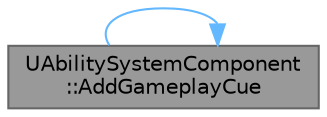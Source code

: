 digraph "UAbilitySystemComponent::AddGameplayCue"
{
 // INTERACTIVE_SVG=YES
 // LATEX_PDF_SIZE
  bgcolor="transparent";
  edge [fontname=Helvetica,fontsize=10,labelfontname=Helvetica,labelfontsize=10];
  node [fontname=Helvetica,fontsize=10,shape=box,height=0.2,width=0.4];
  rankdir="LR";
  Node1 [id="Node000001",label="UAbilitySystemComponent\l::AddGameplayCue",height=0.2,width=0.4,color="gray40", fillcolor="grey60", style="filled", fontcolor="black",tooltip="Add a persistent gameplay cue."];
  Node1 -> Node1 [id="edge1_Node000001_Node000001",color="steelblue1",style="solid",tooltip=" "];
}
